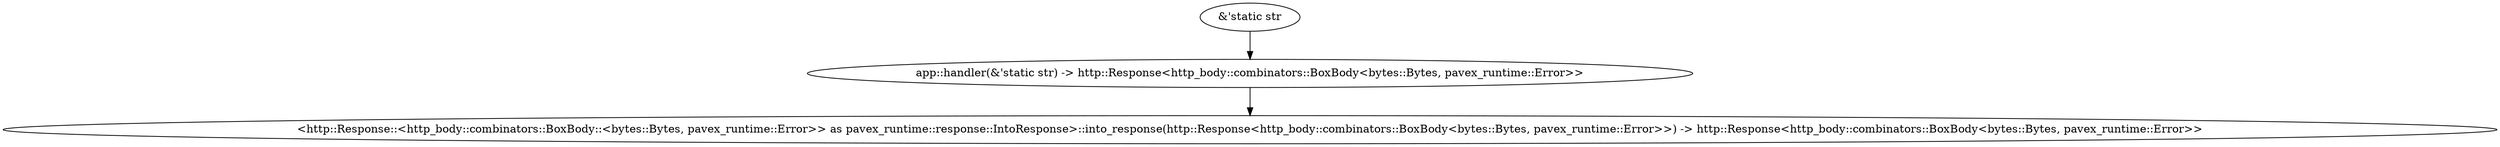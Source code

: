 digraph "GET /handler" {
    0 [ label = "app::handler(&'static str) -> http::Response<http_body::combinators::BoxBody<bytes::Bytes, pavex_runtime::Error>>"]
    1 [ label = "&'static str"]
    2 [ label = "<http::Response::<http_body::combinators::BoxBody::<bytes::Bytes, pavex_runtime::Error>> as pavex_runtime::response::IntoResponse>::into_response(http::Response<http_body::combinators::BoxBody<bytes::Bytes, pavex_runtime::Error>>) -> http::Response<http_body::combinators::BoxBody<bytes::Bytes, pavex_runtime::Error>>"]
    1 -> 0 [ ]
    0 -> 2 [ ]
}
digraph app_state {
    0 [ label = "crate::ApplicationState(&'static str) -> crate::ApplicationState"]
    1 [ label = "app::static_str() -> &'static str"]
    1 -> 0 [ ]
}